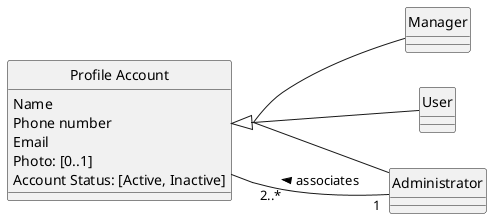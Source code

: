 @startuml
skinparam style strictuml
left to right direction
skinparam groupInheritance 3

 class "Profile Account" as Profile {
   Name
   Phone number
   Email
   Photo: [0..1]
   'the [0..1] in Photo indicates an optional value, see Craig 2004, p.121
   Account Status: [Active, Inactive]
 }

Profile <|-- Manager
Profile <|-- User
Profile <|-- Administrator

Administrator "1" -- "2..*" Profile: associates >

@enduml